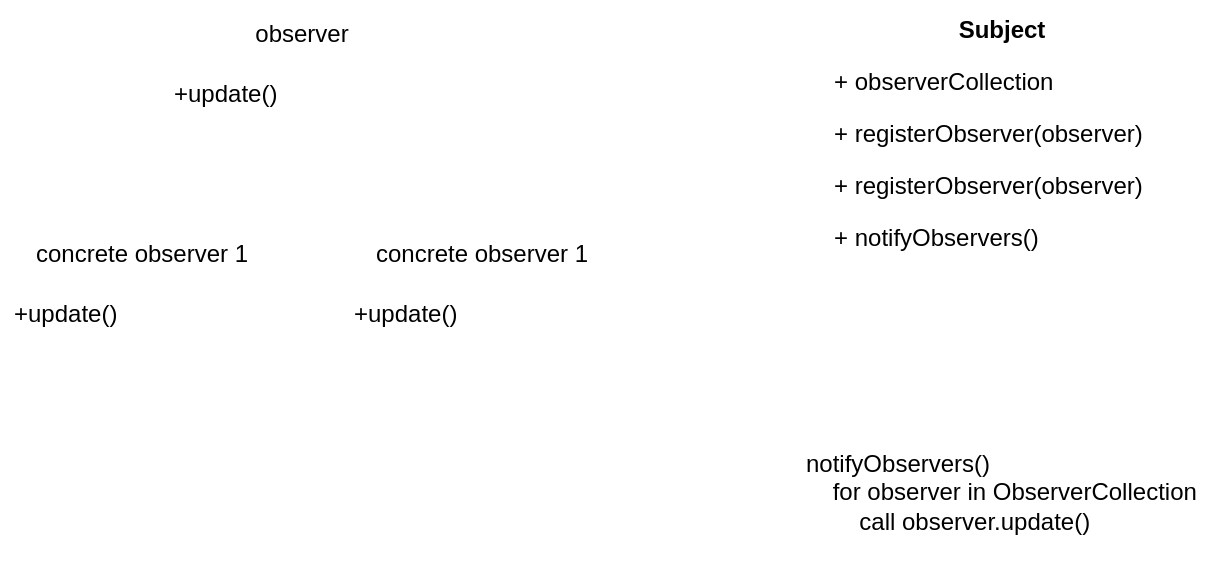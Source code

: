 <mxfile>
    <diagram id="udXEeILnEq3M2lwRZmjO" name="Page-1">
        <mxGraphModel dx="771" dy="529" grid="1" gridSize="10" guides="1" tooltips="1" connect="1" arrows="1" fold="1" page="1" pageScale="1" pageWidth="827" pageHeight="1169" math="0" shadow="0">
            <root>
                <mxCell id="0"/>
                <mxCell id="1" parent="0"/>
                <mxCell id="4" value="observer" style="swimlane;fontStyle=0;childLayout=stackLayout;horizontal=1;startSize=30;horizontalStack=0;resizeParent=1;resizeParentMax=0;resizeLast=0;collapsible=1;marginBottom=0;strokeColor=#FFFFFF;" vertex="1" parent="1">
                    <mxGeometry x="130" y="60" width="140" height="60" as="geometry"/>
                </mxCell>
                <mxCell id="7" value="+update()" style="text;strokeColor=#FFFFFF;fillColor=none;align=left;verticalAlign=middle;spacingLeft=4;spacingRight=4;overflow=hidden;points=[[0,0.5],[1,0.5]];portConstraint=eastwest;rotatable=0;" vertex="1" parent="4">
                    <mxGeometry y="30" width="140" height="30" as="geometry"/>
                </mxCell>
                <mxCell id="8" value="concrete observer 1" style="swimlane;fontStyle=0;childLayout=stackLayout;horizontal=1;startSize=30;horizontalStack=0;resizeParent=1;resizeParentMax=0;resizeLast=0;collapsible=1;marginBottom=0;strokeColor=#FFFFFF;" vertex="1" parent="1">
                    <mxGeometry x="50" y="170" width="140" height="60" as="geometry"/>
                </mxCell>
                <mxCell id="9" value="+update()" style="text;strokeColor=#FFFFFF;fillColor=none;align=left;verticalAlign=middle;spacingLeft=4;spacingRight=4;overflow=hidden;points=[[0,0.5],[1,0.5]];portConstraint=eastwest;rotatable=0;" vertex="1" parent="8">
                    <mxGeometry y="30" width="140" height="30" as="geometry"/>
                </mxCell>
                <mxCell id="10" value="concrete observer 1" style="swimlane;fontStyle=0;childLayout=stackLayout;horizontal=1;startSize=30;horizontalStack=0;resizeParent=1;resizeParentMax=0;resizeLast=0;collapsible=1;marginBottom=0;strokeColor=#FFFFFF;" vertex="1" parent="1">
                    <mxGeometry x="220" y="170" width="140" height="60" as="geometry"/>
                </mxCell>
                <mxCell id="11" value="+update()" style="text;strokeColor=#FFFFFF;fillColor=none;align=left;verticalAlign=middle;spacingLeft=4;spacingRight=4;overflow=hidden;points=[[0,0.5],[1,0.5]];portConstraint=eastwest;rotatable=0;" vertex="1" parent="10">
                    <mxGeometry y="30" width="140" height="30" as="geometry"/>
                </mxCell>
                <mxCell id="13" value="" style="edgeStyle=segmentEdgeStyle;endArrow=classic;html=1;exitX=0.45;exitY=-0.017;exitDx=0;exitDy=0;exitPerimeter=0;strokeColor=#FFFFFF;" edge="1" parent="1" source="8">
                    <mxGeometry width="50" height="50" relative="1" as="geometry">
                        <mxPoint x="520" y="260" as="sourcePoint"/>
                        <mxPoint x="197" y="120" as="targetPoint"/>
                        <Array as="points">
                            <mxPoint x="113" y="150"/>
                            <mxPoint x="197" y="150"/>
                        </Array>
                    </mxGeometry>
                </mxCell>
                <mxCell id="14" value="" style="edgeStyle=segmentEdgeStyle;endArrow=classic;html=1;exitX=0.557;exitY=0.017;exitDx=0;exitDy=0;exitPerimeter=0;entryX=0.471;entryY=1.09;entryDx=0;entryDy=0;entryPerimeter=0;strokeColor=#FFFFFF;" edge="1" parent="1" source="10" target="7">
                    <mxGeometry width="50" height="50" relative="1" as="geometry">
                        <mxPoint x="123" y="175.98" as="sourcePoint"/>
                        <mxPoint x="200" y="130" as="targetPoint"/>
                        <Array as="points">
                            <mxPoint x="298" y="160"/>
                            <mxPoint x="300" y="160"/>
                            <mxPoint x="300" y="150"/>
                            <mxPoint x="196" y="150"/>
                        </Array>
                    </mxGeometry>
                </mxCell>
                <mxCell id="22" value="Subject" style="swimlane;fontStyle=1;align=center;verticalAlign=top;childLayout=stackLayout;horizontal=1;startSize=26;horizontalStack=0;resizeParent=1;resizeParentMax=0;resizeLast=0;collapsible=1;marginBottom=0;strokeColor=#FFFFFF;" vertex="1" parent="1">
                    <mxGeometry x="460" y="60" width="180" height="130" as="geometry"/>
                </mxCell>
                <mxCell id="23" value="+ observerCollection" style="text;strokeColor=#FFFFFF;fillColor=none;align=left;verticalAlign=top;spacingLeft=4;spacingRight=4;overflow=hidden;rotatable=0;points=[[0,0.5],[1,0.5]];portConstraint=eastwest;" vertex="1" parent="22">
                    <mxGeometry y="26" width="180" height="26" as="geometry"/>
                </mxCell>
                <mxCell id="25" value="+ registerObserver(observer)&#10;&#10;&#10;" style="text;strokeColor=#FFFFFF;fillColor=none;align=left;verticalAlign=top;spacingLeft=4;spacingRight=4;overflow=hidden;rotatable=0;points=[[0,0.5],[1,0.5]];portConstraint=eastwest;" vertex="1" parent="22">
                    <mxGeometry y="52" width="180" height="26" as="geometry"/>
                </mxCell>
                <mxCell id="29" value="+ registerObserver(observer)&#10;&#10;&#10;" style="text;strokeColor=#FFFFFF;fillColor=none;align=left;verticalAlign=top;spacingLeft=4;spacingRight=4;overflow=hidden;rotatable=0;points=[[0,0.5],[1,0.5]];portConstraint=eastwest;" vertex="1" parent="22">
                    <mxGeometry y="78" width="180" height="26" as="geometry"/>
                </mxCell>
                <mxCell id="30" value="+ notifyObservers()" style="text;strokeColor=#FFFFFF;fillColor=none;align=left;verticalAlign=top;spacingLeft=4;spacingRight=4;overflow=hidden;rotatable=0;points=[[0,0.5],[1,0.5]];portConstraint=eastwest;" vertex="1" parent="22">
                    <mxGeometry y="104" width="180" height="26" as="geometry"/>
                </mxCell>
                <mxCell id="31" value="" style="endArrow=diamondThin;endFill=0;endSize=24;html=1;entryX=-0.002;entryY=0.286;entryDx=0;entryDy=0;exitX=1;exitY=0.5;exitDx=0;exitDy=0;entryPerimeter=0;strokeColor=#FFFFFF;" edge="1" parent="1" source="4" target="23">
                    <mxGeometry width="160" relative="1" as="geometry">
                        <mxPoint x="280" y="86" as="sourcePoint"/>
                        <mxPoint x="440" y="90" as="targetPoint"/>
                    </mxGeometry>
                </mxCell>
                <mxCell id="32" value="notifyObservers()&lt;br&gt;&lt;blockquote style=&quot;margin: 0 0 0 40px ; border: none ; padding: 0px&quot;&gt;&lt;/blockquote&gt;&amp;nbsp; &amp;nbsp; for observer in ObserverCollection&lt;br&gt;&amp;nbsp; &amp;nbsp; &amp;nbsp; &amp;nbsp; call observer.update()" style="html=1;align=left;strokeColor=#FFFFFF;" vertex="1" parent="1">
                    <mxGeometry x="450" y="270" width="200" height="70" as="geometry"/>
                </mxCell>
                <mxCell id="33" value="" style="endArrow=none;html=1;strokeColor=#FFFFFF;" edge="1" parent="1" source="32" target="30">
                    <mxGeometry width="50" height="50" relative="1" as="geometry">
                        <mxPoint x="540" y="250" as="sourcePoint"/>
                        <mxPoint x="590" y="200" as="targetPoint"/>
                    </mxGeometry>
                </mxCell>
            </root>
        </mxGraphModel>
    </diagram>
</mxfile>